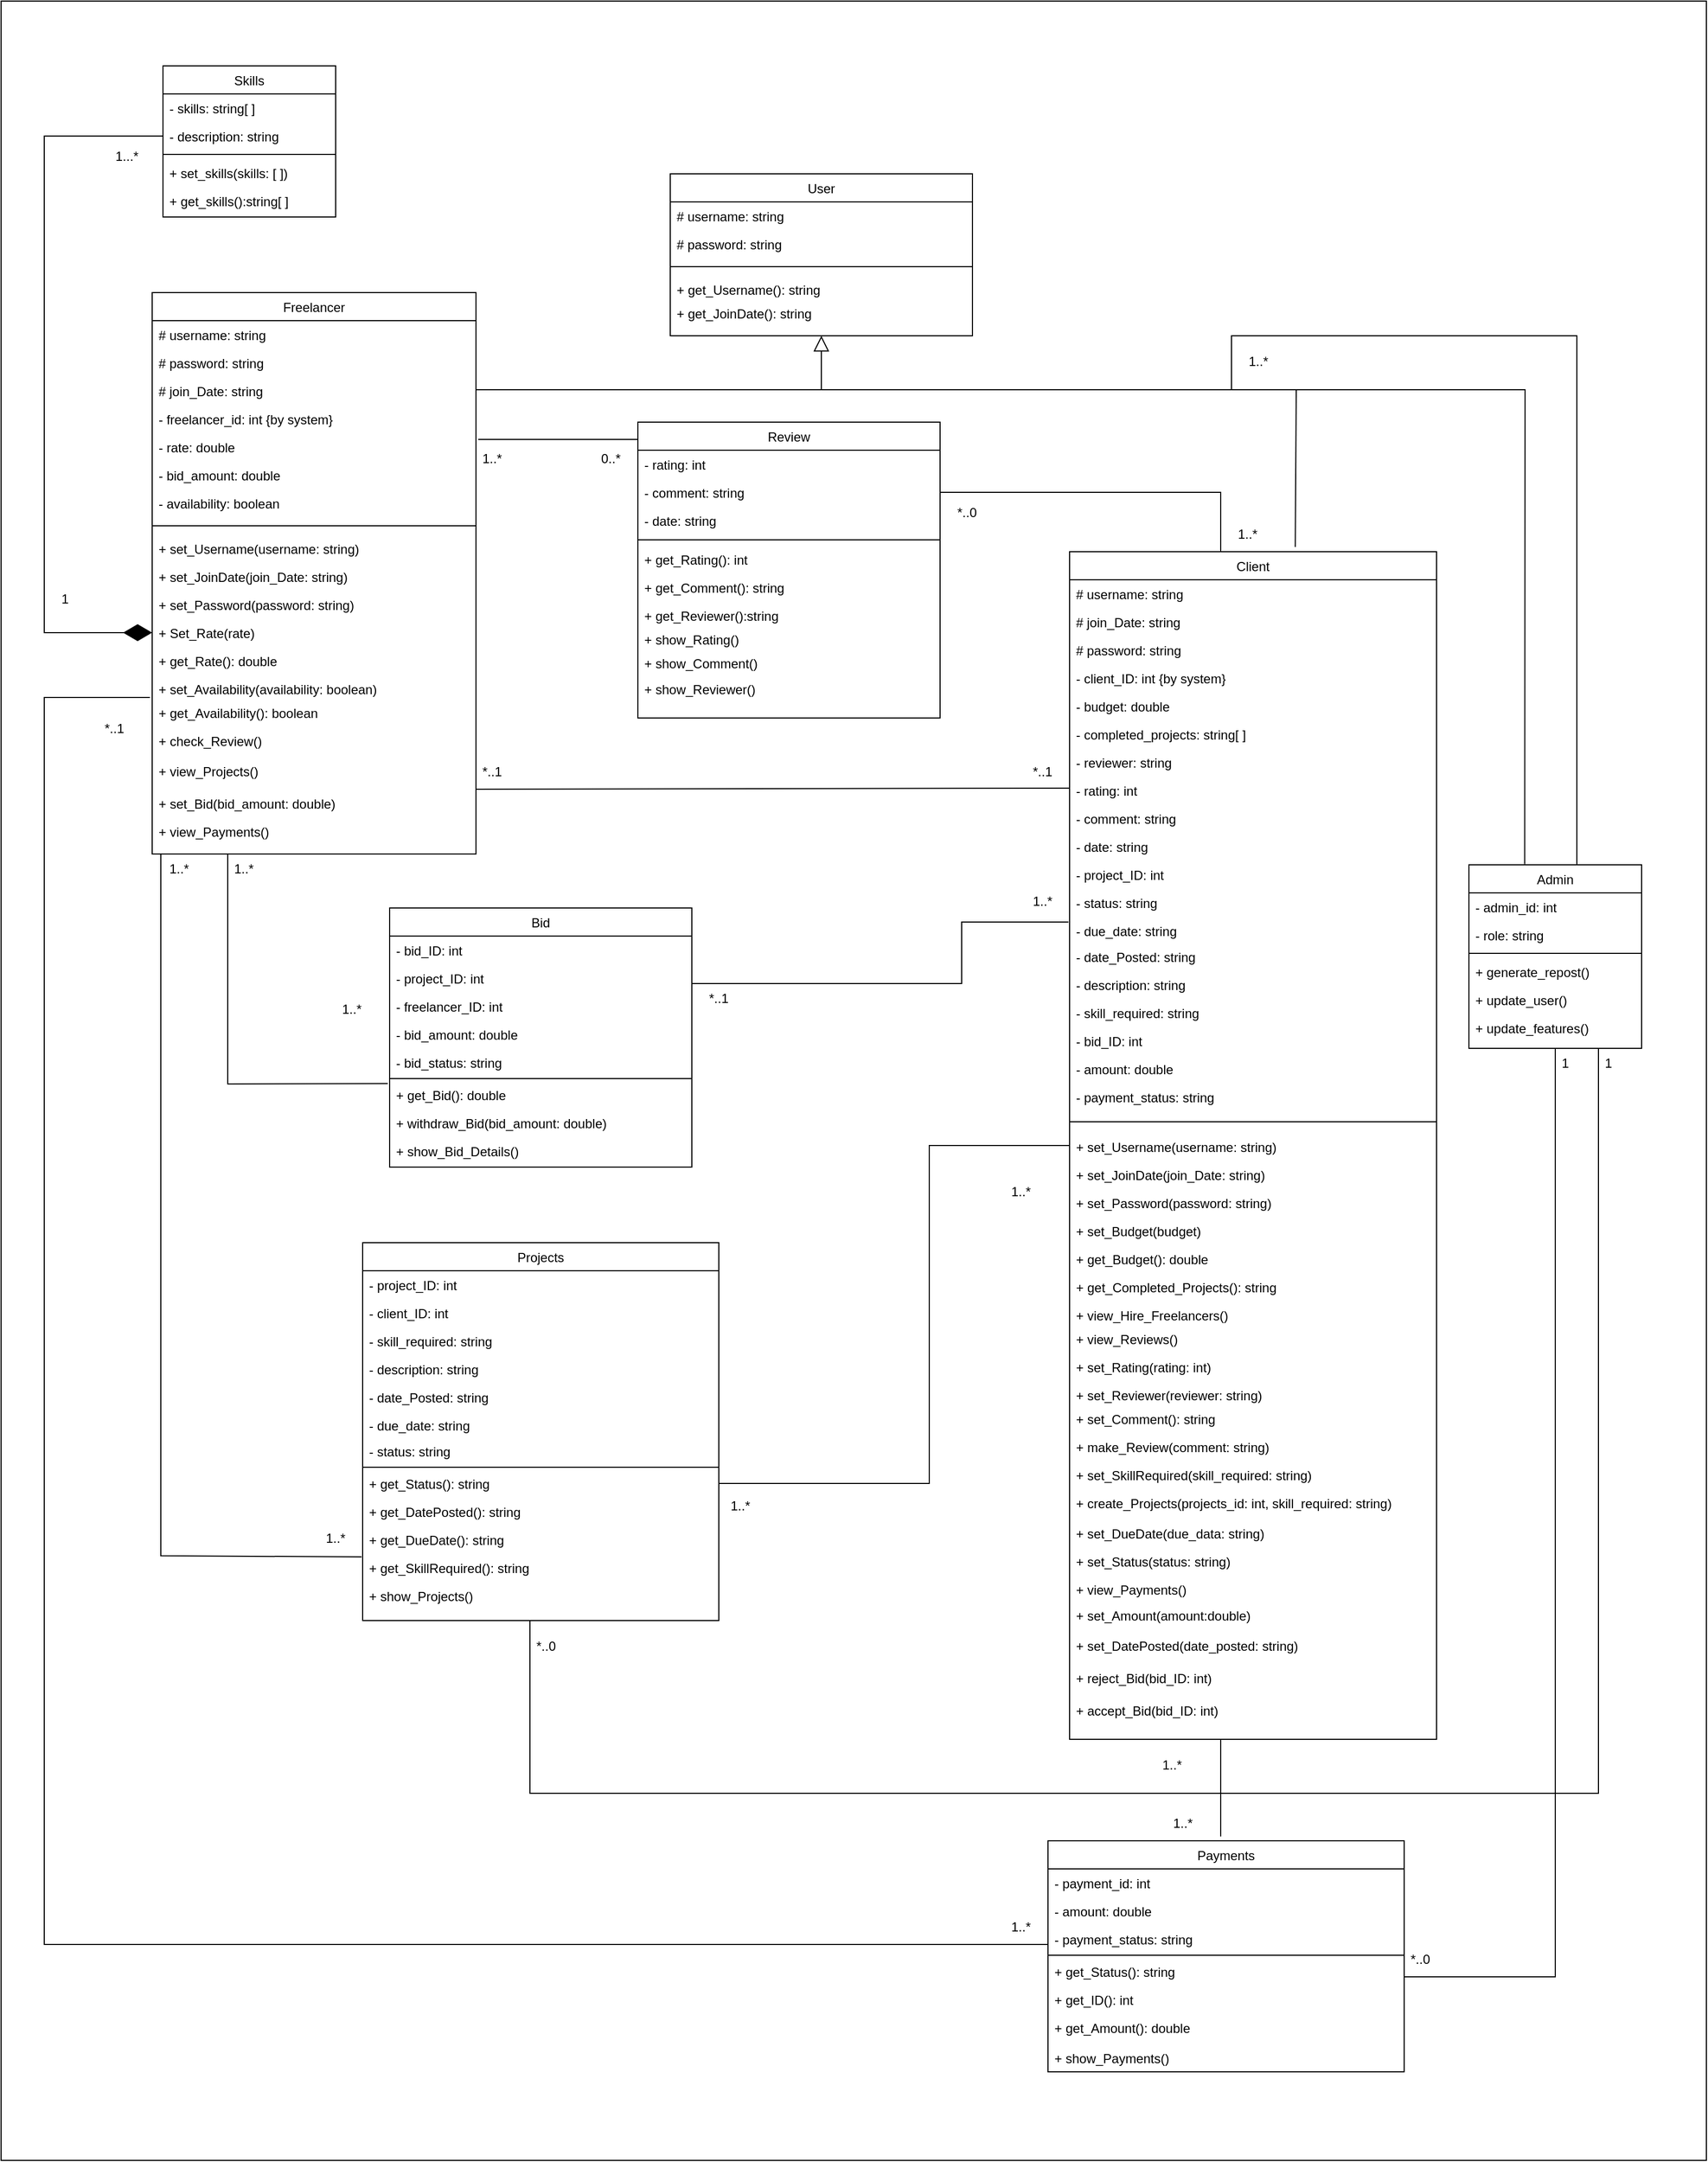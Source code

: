 <mxfile version="22.0.4" type="device">
  <diagram id="C5RBs43oDa-KdzZeNtuy" name="Page-1">
    <mxGraphModel dx="2240" dy="894" grid="1" gridSize="10" guides="1" tooltips="1" connect="1" arrows="1" fold="1" page="1" pageScale="1" pageWidth="827" pageHeight="1169" math="0" shadow="0">
      <root>
        <mxCell id="WIyWlLk6GJQsqaUBKTNV-0" />
        <mxCell id="WIyWlLk6GJQsqaUBKTNV-1" parent="WIyWlLk6GJQsqaUBKTNV-0" />
        <mxCell id="6CMmQ1yBevpy6CC7mEVb-76" value="" style="rounded=0;whiteSpace=wrap;html=1;movable=0;resizable=0;rotatable=0;deletable=0;editable=0;locked=1;connectable=0;" parent="WIyWlLk6GJQsqaUBKTNV-1" vertex="1">
          <mxGeometry x="10" y="50" width="1580" height="2000" as="geometry" />
        </mxCell>
        <mxCell id="zkfFHV4jXpPFQw0GAbJ--6" value="Skills" style="swimlane;fontStyle=0;align=center;verticalAlign=top;childLayout=stackLayout;horizontal=1;startSize=26;horizontalStack=0;resizeParent=1;resizeLast=0;collapsible=1;marginBottom=0;rounded=0;shadow=0;strokeWidth=1;" parent="WIyWlLk6GJQsqaUBKTNV-1" vertex="1">
          <mxGeometry x="160" y="110" width="160" height="140" as="geometry">
            <mxRectangle x="160" y="100" width="160" height="26" as="alternateBounds" />
          </mxGeometry>
        </mxCell>
        <mxCell id="zkfFHV4jXpPFQw0GAbJ--7" value="- skills: string[ ]" style="text;align=left;verticalAlign=top;spacingLeft=4;spacingRight=4;overflow=hidden;rotatable=0;points=[[0,0.5],[1,0.5]];portConstraint=eastwest;" parent="zkfFHV4jXpPFQw0GAbJ--6" vertex="1">
          <mxGeometry y="26" width="160" height="26" as="geometry" />
        </mxCell>
        <mxCell id="zkfFHV4jXpPFQw0GAbJ--8" value="- description: string" style="text;align=left;verticalAlign=top;spacingLeft=4;spacingRight=4;overflow=hidden;rotatable=0;points=[[0,0.5],[1,0.5]];portConstraint=eastwest;rounded=0;shadow=0;html=0;" parent="zkfFHV4jXpPFQw0GAbJ--6" vertex="1">
          <mxGeometry y="52" width="160" height="26" as="geometry" />
        </mxCell>
        <mxCell id="zkfFHV4jXpPFQw0GAbJ--9" value="" style="line;html=1;strokeWidth=1;align=left;verticalAlign=middle;spacingTop=-1;spacingLeft=3;spacingRight=3;rotatable=0;labelPosition=right;points=[];portConstraint=eastwest;" parent="zkfFHV4jXpPFQw0GAbJ--6" vertex="1">
          <mxGeometry y="78" width="160" height="8" as="geometry" />
        </mxCell>
        <mxCell id="zkfFHV4jXpPFQw0GAbJ--10" value="+ set_skills(skills: [ ])" style="text;align=left;verticalAlign=top;spacingLeft=4;spacingRight=4;overflow=hidden;rotatable=0;points=[[0,0.5],[1,0.5]];portConstraint=eastwest;fontStyle=0" parent="zkfFHV4jXpPFQw0GAbJ--6" vertex="1">
          <mxGeometry y="86" width="160" height="26" as="geometry" />
        </mxCell>
        <mxCell id="zkfFHV4jXpPFQw0GAbJ--11" value="+ get_skills():string[ ]" style="text;align=left;verticalAlign=top;spacingLeft=4;spacingRight=4;overflow=hidden;rotatable=0;points=[[0,0.5],[1,0.5]];portConstraint=eastwest;" parent="zkfFHV4jXpPFQw0GAbJ--6" vertex="1">
          <mxGeometry y="112" width="160" height="28" as="geometry" />
        </mxCell>
        <mxCell id="zkfFHV4jXpPFQw0GAbJ--13" value="User" style="swimlane;fontStyle=0;align=center;verticalAlign=top;childLayout=stackLayout;horizontal=1;startSize=26;horizontalStack=0;resizeParent=1;resizeLast=0;collapsible=1;marginBottom=0;rounded=0;shadow=0;strokeWidth=1;" parent="WIyWlLk6GJQsqaUBKTNV-1" vertex="1">
          <mxGeometry x="630" y="210" width="280" height="150" as="geometry">
            <mxRectangle x="690" y="110" width="170" height="26" as="alternateBounds" />
          </mxGeometry>
        </mxCell>
        <mxCell id="zkfFHV4jXpPFQw0GAbJ--14" value="# username: string" style="text;align=left;verticalAlign=top;spacingLeft=4;spacingRight=4;overflow=hidden;rotatable=0;points=[[0,0.5],[1,0.5]];portConstraint=eastwest;" parent="zkfFHV4jXpPFQw0GAbJ--13" vertex="1">
          <mxGeometry y="26" width="280" height="26" as="geometry" />
        </mxCell>
        <mxCell id="TRvu3F7ap9zKgZhQGuPl-3" value="# password: string" style="text;align=left;verticalAlign=top;spacingLeft=4;spacingRight=4;overflow=hidden;rotatable=0;points=[[0,0.5],[1,0.5]];portConstraint=eastwest;" parent="zkfFHV4jXpPFQw0GAbJ--13" vertex="1">
          <mxGeometry y="52" width="280" height="26" as="geometry" />
        </mxCell>
        <mxCell id="zkfFHV4jXpPFQw0GAbJ--15" value="" style="line;html=1;strokeWidth=1;align=left;verticalAlign=middle;spacingTop=-1;spacingLeft=3;spacingRight=3;rotatable=0;labelPosition=right;points=[];portConstraint=eastwest;" parent="zkfFHV4jXpPFQw0GAbJ--13" vertex="1">
          <mxGeometry y="78" width="280" height="16" as="geometry" />
        </mxCell>
        <mxCell id="TRvu3F7ap9zKgZhQGuPl-9" value="+ get_Username(): string" style="text;align=left;verticalAlign=top;spacingLeft=4;spacingRight=4;overflow=hidden;rotatable=0;points=[[0,0.5],[1,0.5]];portConstraint=eastwest;" parent="zkfFHV4jXpPFQw0GAbJ--13" vertex="1">
          <mxGeometry y="94" width="280" height="22" as="geometry" />
        </mxCell>
        <mxCell id="TRvu3F7ap9zKgZhQGuPl-10" value="+ get_JoinDate(): string" style="text;align=left;verticalAlign=top;spacingLeft=4;spacingRight=4;overflow=hidden;rotatable=0;points=[[0,0.5],[1,0.5]];portConstraint=eastwest;" parent="zkfFHV4jXpPFQw0GAbJ--13" vertex="1">
          <mxGeometry y="116" width="280" height="26" as="geometry" />
        </mxCell>
        <mxCell id="zkfFHV4jXpPFQw0GAbJ--17" value="Admin" style="swimlane;fontStyle=0;align=center;verticalAlign=top;childLayout=stackLayout;horizontal=1;startSize=26;horizontalStack=0;resizeParent=1;resizeLast=0;collapsible=1;marginBottom=0;rounded=0;shadow=0;strokeWidth=1;" parent="WIyWlLk6GJQsqaUBKTNV-1" vertex="1">
          <mxGeometry x="1370" y="850" width="160" height="170" as="geometry">
            <mxRectangle x="1260" y="424" width="160" height="26" as="alternateBounds" />
          </mxGeometry>
        </mxCell>
        <mxCell id="zkfFHV4jXpPFQw0GAbJ--18" value="- admin_id: int" style="text;align=left;verticalAlign=top;spacingLeft=4;spacingRight=4;overflow=hidden;rotatable=0;points=[[0,0.5],[1,0.5]];portConstraint=eastwest;" parent="zkfFHV4jXpPFQw0GAbJ--17" vertex="1">
          <mxGeometry y="26" width="160" height="26" as="geometry" />
        </mxCell>
        <mxCell id="zkfFHV4jXpPFQw0GAbJ--19" value="- role: string" style="text;align=left;verticalAlign=top;spacingLeft=4;spacingRight=4;overflow=hidden;rotatable=0;points=[[0,0.5],[1,0.5]];portConstraint=eastwest;rounded=0;shadow=0;html=0;" parent="zkfFHV4jXpPFQw0GAbJ--17" vertex="1">
          <mxGeometry y="52" width="160" height="26" as="geometry" />
        </mxCell>
        <mxCell id="zkfFHV4jXpPFQw0GAbJ--23" value="" style="line;html=1;strokeWidth=1;align=left;verticalAlign=middle;spacingTop=-1;spacingLeft=3;spacingRight=3;rotatable=0;labelPosition=right;points=[];portConstraint=eastwest;" parent="zkfFHV4jXpPFQw0GAbJ--17" vertex="1">
          <mxGeometry y="78" width="160" height="8" as="geometry" />
        </mxCell>
        <mxCell id="zkfFHV4jXpPFQw0GAbJ--24" value="+ generate_repost()" style="text;align=left;verticalAlign=top;spacingLeft=4;spacingRight=4;overflow=hidden;rotatable=0;points=[[0,0.5],[1,0.5]];portConstraint=eastwest;" parent="zkfFHV4jXpPFQw0GAbJ--17" vertex="1">
          <mxGeometry y="86" width="160" height="26" as="geometry" />
        </mxCell>
        <mxCell id="zkfFHV4jXpPFQw0GAbJ--25" value="+ update_user()" style="text;align=left;verticalAlign=top;spacingLeft=4;spacingRight=4;overflow=hidden;rotatable=0;points=[[0,0.5],[1,0.5]];portConstraint=eastwest;" parent="zkfFHV4jXpPFQw0GAbJ--17" vertex="1">
          <mxGeometry y="112" width="160" height="26" as="geometry" />
        </mxCell>
        <mxCell id="TRvu3F7ap9zKgZhQGuPl-1" value="+ update_features()" style="text;align=left;verticalAlign=top;spacingLeft=4;spacingRight=4;overflow=hidden;rotatable=0;points=[[0,0.5],[1,0.5]];portConstraint=eastwest;" parent="zkfFHV4jXpPFQw0GAbJ--17" vertex="1">
          <mxGeometry y="138" width="160" height="26" as="geometry" />
        </mxCell>
        <mxCell id="6CMmQ1yBevpy6CC7mEVb-0" value="Client" style="swimlane;fontStyle=0;align=center;verticalAlign=top;childLayout=stackLayout;horizontal=1;startSize=26;horizontalStack=0;resizeParent=1;resizeLast=0;collapsible=1;marginBottom=0;rounded=0;shadow=0;strokeWidth=1;" parent="WIyWlLk6GJQsqaUBKTNV-1" vertex="1">
          <mxGeometry x="1000" y="560" width="340" height="1100" as="geometry">
            <mxRectangle x="1040" y="590" width="170" height="26" as="alternateBounds" />
          </mxGeometry>
        </mxCell>
        <mxCell id="1Fh4M0WsziEt5Uy8EtcQ-45" value="# username: string" style="text;align=left;verticalAlign=top;spacingLeft=4;spacingRight=4;overflow=hidden;rotatable=0;points=[[0,0.5],[1,0.5]];portConstraint=eastwest;" vertex="1" parent="6CMmQ1yBevpy6CC7mEVb-0">
          <mxGeometry y="26" width="340" height="26" as="geometry" />
        </mxCell>
        <mxCell id="1Fh4M0WsziEt5Uy8EtcQ-47" value="# join_Date: string" style="text;align=left;verticalAlign=top;spacingLeft=4;spacingRight=4;overflow=hidden;rotatable=0;points=[[0,0.5],[1,0.5]];portConstraint=eastwest;" vertex="1" parent="6CMmQ1yBevpy6CC7mEVb-0">
          <mxGeometry y="52" width="340" height="26" as="geometry" />
        </mxCell>
        <mxCell id="1Fh4M0WsziEt5Uy8EtcQ-46" value="# password: string" style="text;align=left;verticalAlign=top;spacingLeft=4;spacingRight=4;overflow=hidden;rotatable=0;points=[[0,0.5],[1,0.5]];portConstraint=eastwest;" vertex="1" parent="6CMmQ1yBevpy6CC7mEVb-0">
          <mxGeometry y="78" width="340" height="26" as="geometry" />
        </mxCell>
        <mxCell id="6CMmQ1yBevpy6CC7mEVb-1" value="- client_ID: int {by system}" style="text;align=left;verticalAlign=top;spacingLeft=4;spacingRight=4;overflow=hidden;rotatable=0;points=[[0,0.5],[1,0.5]];portConstraint=eastwest;" parent="6CMmQ1yBevpy6CC7mEVb-0" vertex="1">
          <mxGeometry y="104" width="340" height="26" as="geometry" />
        </mxCell>
        <mxCell id="6CMmQ1yBevpy6CC7mEVb-2" value="- budget: double" style="text;align=left;verticalAlign=top;spacingLeft=4;spacingRight=4;overflow=hidden;rotatable=0;points=[[0,0.5],[1,0.5]];portConstraint=eastwest;" parent="6CMmQ1yBevpy6CC7mEVb-0" vertex="1">
          <mxGeometry y="130" width="340" height="26" as="geometry" />
        </mxCell>
        <mxCell id="6CMmQ1yBevpy6CC7mEVb-3" value="- completed_projects: string[ ]" style="text;align=left;verticalAlign=top;spacingLeft=4;spacingRight=4;overflow=hidden;rotatable=0;points=[[0,0.5],[1,0.5]];portConstraint=eastwest;" parent="6CMmQ1yBevpy6CC7mEVb-0" vertex="1">
          <mxGeometry y="156" width="340" height="26" as="geometry" />
        </mxCell>
        <mxCell id="6CMmQ1yBevpy6CC7mEVb-23" value="- reviewer: string" style="text;align=left;verticalAlign=top;spacingLeft=4;spacingRight=4;overflow=hidden;rotatable=0;points=[[0,0.5],[1,0.5]];portConstraint=eastwest;" parent="6CMmQ1yBevpy6CC7mEVb-0" vertex="1">
          <mxGeometry y="182" width="340" height="26" as="geometry" />
        </mxCell>
        <mxCell id="0yHBZGxKj4BDfIf8QNo4-3" value="- rating: int" style="text;align=left;verticalAlign=top;spacingLeft=4;spacingRight=4;overflow=hidden;rotatable=0;points=[[0,0.5],[1,0.5]];portConstraint=eastwest;" parent="6CMmQ1yBevpy6CC7mEVb-0" vertex="1">
          <mxGeometry y="208" width="340" height="26" as="geometry" />
        </mxCell>
        <mxCell id="0yHBZGxKj4BDfIf8QNo4-4" value="- comment: string" style="text;align=left;verticalAlign=top;spacingLeft=4;spacingRight=4;overflow=hidden;rotatable=0;points=[[0,0.5],[1,0.5]];portConstraint=eastwest;" parent="6CMmQ1yBevpy6CC7mEVb-0" vertex="1">
          <mxGeometry y="234" width="340" height="26" as="geometry" />
        </mxCell>
        <mxCell id="0yHBZGxKj4BDfIf8QNo4-5" value="- date: string" style="text;align=left;verticalAlign=top;spacingLeft=4;spacingRight=4;overflow=hidden;rotatable=0;points=[[0,0.5],[1,0.5]];portConstraint=eastwest;" parent="6CMmQ1yBevpy6CC7mEVb-0" vertex="1">
          <mxGeometry y="260" width="340" height="26" as="geometry" />
        </mxCell>
        <mxCell id="1Fh4M0WsziEt5Uy8EtcQ-12" value="- project_ID: int" style="text;align=left;verticalAlign=top;spacingLeft=4;spacingRight=4;overflow=hidden;rotatable=0;points=[[0,0.5],[1,0.5]];portConstraint=eastwest;" vertex="1" parent="6CMmQ1yBevpy6CC7mEVb-0">
          <mxGeometry y="286" width="340" height="26" as="geometry" />
        </mxCell>
        <mxCell id="1Fh4M0WsziEt5Uy8EtcQ-17" value="- status: string" style="text;align=left;verticalAlign=top;spacingLeft=4;spacingRight=4;overflow=hidden;rotatable=0;points=[[0,0.5],[1,0.5]];portConstraint=eastwest;" vertex="1" parent="6CMmQ1yBevpy6CC7mEVb-0">
          <mxGeometry y="312" width="340" height="26" as="geometry" />
        </mxCell>
        <mxCell id="1Fh4M0WsziEt5Uy8EtcQ-16" value="- due_date: string" style="text;align=left;verticalAlign=top;spacingLeft=4;spacingRight=4;overflow=hidden;rotatable=0;points=[[0,0.5],[1,0.5]];portConstraint=eastwest;" vertex="1" parent="6CMmQ1yBevpy6CC7mEVb-0">
          <mxGeometry y="338" width="340" height="24" as="geometry" />
        </mxCell>
        <mxCell id="1Fh4M0WsziEt5Uy8EtcQ-15" value="- date_Posted: string" style="text;align=left;verticalAlign=top;spacingLeft=4;spacingRight=4;overflow=hidden;rotatable=0;points=[[0,0.5],[1,0.5]];portConstraint=eastwest;" vertex="1" parent="6CMmQ1yBevpy6CC7mEVb-0">
          <mxGeometry y="362" width="340" height="26" as="geometry" />
        </mxCell>
        <mxCell id="1Fh4M0WsziEt5Uy8EtcQ-14" value="- description: string" style="text;align=left;verticalAlign=top;spacingLeft=4;spacingRight=4;overflow=hidden;rotatable=0;points=[[0,0.5],[1,0.5]];portConstraint=eastwest;" vertex="1" parent="6CMmQ1yBevpy6CC7mEVb-0">
          <mxGeometry y="388" width="340" height="26" as="geometry" />
        </mxCell>
        <mxCell id="1Fh4M0WsziEt5Uy8EtcQ-13" value="- skill_required: string" style="text;align=left;verticalAlign=top;spacingLeft=4;spacingRight=4;overflow=hidden;rotatable=0;points=[[0,0.5],[1,0.5]];portConstraint=eastwest;" vertex="1" parent="6CMmQ1yBevpy6CC7mEVb-0">
          <mxGeometry y="414" width="340" height="26" as="geometry" />
        </mxCell>
        <mxCell id="1Fh4M0WsziEt5Uy8EtcQ-2" value="- bid_ID: int" style="text;align=left;verticalAlign=top;spacingLeft=4;spacingRight=4;overflow=hidden;rotatable=0;points=[[0,0.5],[1,0.5]];portConstraint=eastwest;" vertex="1" parent="6CMmQ1yBevpy6CC7mEVb-0">
          <mxGeometry y="440" width="340" height="26" as="geometry" />
        </mxCell>
        <mxCell id="1Fh4M0WsziEt5Uy8EtcQ-23" value="- amount: double" style="text;align=left;verticalAlign=top;spacingLeft=4;spacingRight=4;overflow=hidden;rotatable=0;points=[[0,0.5],[1,0.5]];portConstraint=eastwest;" vertex="1" parent="6CMmQ1yBevpy6CC7mEVb-0">
          <mxGeometry y="466" width="340" height="26" as="geometry" />
        </mxCell>
        <mxCell id="1Fh4M0WsziEt5Uy8EtcQ-24" value="- payment_status: string" style="text;align=left;verticalAlign=top;spacingLeft=4;spacingRight=4;overflow=hidden;rotatable=0;points=[[0,0.5],[1,0.5]];portConstraint=eastwest;" vertex="1" parent="6CMmQ1yBevpy6CC7mEVb-0">
          <mxGeometry y="492" width="340" height="26" as="geometry" />
        </mxCell>
        <mxCell id="6CMmQ1yBevpy6CC7mEVb-4" value="" style="line;html=1;strokeWidth=1;align=left;verticalAlign=middle;spacingTop=-1;spacingLeft=3;spacingRight=3;rotatable=0;labelPosition=right;points=[];portConstraint=eastwest;" parent="6CMmQ1yBevpy6CC7mEVb-0" vertex="1">
          <mxGeometry y="518" width="340" height="20" as="geometry" />
        </mxCell>
        <mxCell id="1Fh4M0WsziEt5Uy8EtcQ-38" value="+ set_Username(username: string)" style="text;align=left;verticalAlign=top;spacingLeft=4;spacingRight=4;overflow=hidden;rotatable=0;points=[[0,0.5],[1,0.5]];portConstraint=eastwest;" vertex="1" parent="6CMmQ1yBevpy6CC7mEVb-0">
          <mxGeometry y="538" width="340" height="26" as="geometry" />
        </mxCell>
        <mxCell id="1Fh4M0WsziEt5Uy8EtcQ-39" value="+ set_JoinDate(join_Date: string)" style="text;align=left;verticalAlign=top;spacingLeft=4;spacingRight=4;overflow=hidden;rotatable=0;points=[[0,0.5],[1,0.5]];portConstraint=eastwest;" vertex="1" parent="6CMmQ1yBevpy6CC7mEVb-0">
          <mxGeometry y="564" width="340" height="26" as="geometry" />
        </mxCell>
        <mxCell id="1Fh4M0WsziEt5Uy8EtcQ-40" value="+ set_Password(password: string)" style="text;align=left;verticalAlign=top;spacingLeft=4;spacingRight=4;overflow=hidden;rotatable=0;points=[[0,0.5],[1,0.5]];portConstraint=eastwest;" vertex="1" parent="6CMmQ1yBevpy6CC7mEVb-0">
          <mxGeometry y="590" width="340" height="26" as="geometry" />
        </mxCell>
        <mxCell id="6CMmQ1yBevpy6CC7mEVb-5" value="+ set_Budget(budget)" style="text;align=left;verticalAlign=top;spacingLeft=4;spacingRight=4;overflow=hidden;rotatable=0;points=[[0,0.5],[1,0.5]];portConstraint=eastwest;" parent="6CMmQ1yBevpy6CC7mEVb-0" vertex="1">
          <mxGeometry y="616" width="340" height="26" as="geometry" />
        </mxCell>
        <mxCell id="6CMmQ1yBevpy6CC7mEVb-6" value="+ get_Budget(): double" style="text;align=left;verticalAlign=top;spacingLeft=4;spacingRight=4;overflow=hidden;rotatable=0;points=[[0,0.5],[1,0.5]];portConstraint=eastwest;" parent="6CMmQ1yBevpy6CC7mEVb-0" vertex="1">
          <mxGeometry y="642" width="340" height="26" as="geometry" />
        </mxCell>
        <mxCell id="6CMmQ1yBevpy6CC7mEVb-7" value="+ get_Completed_Projects(): string" style="text;align=left;verticalAlign=top;spacingLeft=4;spacingRight=4;overflow=hidden;rotatable=0;points=[[0,0.5],[1,0.5]];portConstraint=eastwest;" parent="6CMmQ1yBevpy6CC7mEVb-0" vertex="1">
          <mxGeometry y="668" width="340" height="26" as="geometry" />
        </mxCell>
        <mxCell id="6CMmQ1yBevpy6CC7mEVb-8" value="+ view_Hire_Freelancers()" style="text;align=left;verticalAlign=top;spacingLeft=4;spacingRight=4;overflow=hidden;rotatable=0;points=[[0,0.5],[1,0.5]];portConstraint=eastwest;" parent="6CMmQ1yBevpy6CC7mEVb-0" vertex="1">
          <mxGeometry y="694" width="340" height="22" as="geometry" />
        </mxCell>
        <mxCell id="6CMmQ1yBevpy6CC7mEVb-9" value="+ view_Reviews()" style="text;align=left;verticalAlign=top;spacingLeft=4;spacingRight=4;overflow=hidden;rotatable=0;points=[[0,0.5],[1,0.5]];portConstraint=eastwest;" parent="6CMmQ1yBevpy6CC7mEVb-0" vertex="1">
          <mxGeometry y="716" width="340" height="26" as="geometry" />
        </mxCell>
        <mxCell id="0yHBZGxKj4BDfIf8QNo4-14" value="+ set_Rating(rating: int)" style="text;align=left;verticalAlign=top;spacingLeft=4;spacingRight=4;overflow=hidden;rotatable=0;points=[[0,0.5],[1,0.5]];portConstraint=eastwest;" parent="6CMmQ1yBevpy6CC7mEVb-0" vertex="1">
          <mxGeometry y="742" width="340" height="26" as="geometry" />
        </mxCell>
        <mxCell id="0yHBZGxKj4BDfIf8QNo4-17" value="+ set_Reviewer(reviewer: string)" style="text;align=left;verticalAlign=top;spacingLeft=4;spacingRight=4;overflow=hidden;rotatable=0;points=[[0,0.5],[1,0.5]];portConstraint=eastwest;" parent="6CMmQ1yBevpy6CC7mEVb-0" vertex="1">
          <mxGeometry y="768" width="340" height="22" as="geometry" />
        </mxCell>
        <mxCell id="0yHBZGxKj4BDfIf8QNo4-18" value="+ set_Comment(): string" style="text;align=left;verticalAlign=top;spacingLeft=4;spacingRight=4;overflow=hidden;rotatable=0;points=[[0,0.5],[1,0.5]];portConstraint=eastwest;" parent="6CMmQ1yBevpy6CC7mEVb-0" vertex="1">
          <mxGeometry y="790" width="340" height="26" as="geometry" />
        </mxCell>
        <mxCell id="6CMmQ1yBevpy6CC7mEVb-25" value="+ make_Review(comment: string)" style="text;align=left;verticalAlign=top;spacingLeft=4;spacingRight=4;overflow=hidden;rotatable=0;points=[[0,0.5],[1,0.5]];portConstraint=eastwest;" parent="6CMmQ1yBevpy6CC7mEVb-0" vertex="1">
          <mxGeometry y="816" width="340" height="26" as="geometry" />
        </mxCell>
        <mxCell id="1Fh4M0WsziEt5Uy8EtcQ-11" value="+ set_SkillRequired(skill_required: string)" style="text;align=left;verticalAlign=top;spacingLeft=4;spacingRight=4;overflow=hidden;rotatable=0;points=[[0,0.5],[1,0.5]];portConstraint=eastwest;" vertex="1" parent="6CMmQ1yBevpy6CC7mEVb-0">
          <mxGeometry y="842" width="340" height="26" as="geometry" />
        </mxCell>
        <mxCell id="6CMmQ1yBevpy6CC7mEVb-53" value="+ create_Projects(projects_id: int, skill_required: string)" style="text;align=left;verticalAlign=top;spacingLeft=4;spacingRight=4;overflow=hidden;rotatable=0;points=[[0,0.5],[1,0.5]];portConstraint=eastwest;" parent="6CMmQ1yBevpy6CC7mEVb-0" vertex="1">
          <mxGeometry y="868" width="340" height="28" as="geometry" />
        </mxCell>
        <mxCell id="1Fh4M0WsziEt5Uy8EtcQ-10" value="+ set_DueDate(due_data: string)" style="text;align=left;verticalAlign=top;spacingLeft=4;spacingRight=4;overflow=hidden;rotatable=0;points=[[0,0.5],[1,0.5]];portConstraint=eastwest;" vertex="1" parent="6CMmQ1yBevpy6CC7mEVb-0">
          <mxGeometry y="896" width="340" height="26" as="geometry" />
        </mxCell>
        <mxCell id="1Fh4M0WsziEt5Uy8EtcQ-8" value="+ set_Status(status: string)" style="text;align=left;verticalAlign=top;spacingLeft=4;spacingRight=4;overflow=hidden;rotatable=0;points=[[0,0.5],[1,0.5]];portConstraint=eastwest;" vertex="1" parent="6CMmQ1yBevpy6CC7mEVb-0">
          <mxGeometry y="922" width="340" height="26" as="geometry" />
        </mxCell>
        <mxCell id="6CMmQ1yBevpy6CC7mEVb-73" value="+ view_Payments()" style="text;align=left;verticalAlign=top;spacingLeft=4;spacingRight=4;overflow=hidden;rotatable=0;points=[[0,0.5],[1,0.5]];portConstraint=eastwest;" parent="6CMmQ1yBevpy6CC7mEVb-0" vertex="1">
          <mxGeometry y="948" width="340" height="26" as="geometry" />
        </mxCell>
        <mxCell id="6CMmQ1yBevpy6CC7mEVb-10" value="Freelancer" style="swimlane;fontStyle=0;align=center;verticalAlign=top;childLayout=stackLayout;horizontal=1;startSize=26;horizontalStack=0;resizeParent=1;resizeLast=0;collapsible=1;marginBottom=0;rounded=0;shadow=0;strokeWidth=1;" parent="WIyWlLk6GJQsqaUBKTNV-1" vertex="1">
          <mxGeometry x="150" y="320" width="300" height="520" as="geometry">
            <mxRectangle x="150" y="390" width="170" height="26" as="alternateBounds" />
          </mxGeometry>
        </mxCell>
        <mxCell id="1Fh4M0WsziEt5Uy8EtcQ-36" value="# username: string" style="text;align=left;verticalAlign=top;spacingLeft=4;spacingRight=4;overflow=hidden;rotatable=0;points=[[0,0.5],[1,0.5]];portConstraint=eastwest;" vertex="1" parent="6CMmQ1yBevpy6CC7mEVb-10">
          <mxGeometry y="26" width="300" height="26" as="geometry" />
        </mxCell>
        <mxCell id="1Fh4M0WsziEt5Uy8EtcQ-37" value="# password: string" style="text;align=left;verticalAlign=top;spacingLeft=4;spacingRight=4;overflow=hidden;rotatable=0;points=[[0,0.5],[1,0.5]];portConstraint=eastwest;" vertex="1" parent="6CMmQ1yBevpy6CC7mEVb-10">
          <mxGeometry y="52" width="300" height="26" as="geometry" />
        </mxCell>
        <mxCell id="TRvu3F7ap9zKgZhQGuPl-2" value="# join_Date: string" style="text;align=left;verticalAlign=top;spacingLeft=4;spacingRight=4;overflow=hidden;rotatable=0;points=[[0,0.5],[1,0.5]];portConstraint=eastwest;" parent="6CMmQ1yBevpy6CC7mEVb-10" vertex="1">
          <mxGeometry y="78" width="300" height="26" as="geometry" />
        </mxCell>
        <mxCell id="6CMmQ1yBevpy6CC7mEVb-11" value="- freelancer_id: int {by system}" style="text;align=left;verticalAlign=top;spacingLeft=4;spacingRight=4;overflow=hidden;rotatable=0;points=[[0,0.5],[1,0.5]];portConstraint=eastwest;" parent="6CMmQ1yBevpy6CC7mEVb-10" vertex="1">
          <mxGeometry y="104" width="300" height="26" as="geometry" />
        </mxCell>
        <mxCell id="6CMmQ1yBevpy6CC7mEVb-12" value="- rate: double" style="text;align=left;verticalAlign=top;spacingLeft=4;spacingRight=4;overflow=hidden;rotatable=0;points=[[0,0.5],[1,0.5]];portConstraint=eastwest;" parent="6CMmQ1yBevpy6CC7mEVb-10" vertex="1">
          <mxGeometry y="130" width="300" height="26" as="geometry" />
        </mxCell>
        <mxCell id="1Fh4M0WsziEt5Uy8EtcQ-6" value="- bid_amount: double" style="text;align=left;verticalAlign=top;spacingLeft=4;spacingRight=4;overflow=hidden;rotatable=0;points=[[0,0.5],[1,0.5]];portConstraint=eastwest;" vertex="1" parent="6CMmQ1yBevpy6CC7mEVb-10">
          <mxGeometry y="156" width="300" height="26" as="geometry" />
        </mxCell>
        <mxCell id="6CMmQ1yBevpy6CC7mEVb-13" value="- availability: boolean" style="text;align=left;verticalAlign=top;spacingLeft=4;spacingRight=4;overflow=hidden;rotatable=0;points=[[0,0.5],[1,0.5]];portConstraint=eastwest;" parent="6CMmQ1yBevpy6CC7mEVb-10" vertex="1">
          <mxGeometry y="182" width="300" height="26" as="geometry" />
        </mxCell>
        <mxCell id="6CMmQ1yBevpy6CC7mEVb-14" value="" style="line;html=1;strokeWidth=1;align=left;verticalAlign=middle;spacingTop=-1;spacingLeft=3;spacingRight=3;rotatable=0;labelPosition=right;points=[];portConstraint=eastwest;" parent="6CMmQ1yBevpy6CC7mEVb-10" vertex="1">
          <mxGeometry y="208" width="300" height="16" as="geometry" />
        </mxCell>
        <mxCell id="1Fh4M0WsziEt5Uy8EtcQ-29" value="+ set_Username(username: string)" style="text;align=left;verticalAlign=top;spacingLeft=4;spacingRight=4;overflow=hidden;rotatable=0;points=[[0,0.5],[1,0.5]];portConstraint=eastwest;" vertex="1" parent="6CMmQ1yBevpy6CC7mEVb-10">
          <mxGeometry y="224" width="300" height="26" as="geometry" />
        </mxCell>
        <mxCell id="1Fh4M0WsziEt5Uy8EtcQ-31" value="+ set_JoinDate(join_Date: string)" style="text;align=left;verticalAlign=top;spacingLeft=4;spacingRight=4;overflow=hidden;rotatable=0;points=[[0,0.5],[1,0.5]];portConstraint=eastwest;" vertex="1" parent="6CMmQ1yBevpy6CC7mEVb-10">
          <mxGeometry y="250" width="300" height="26" as="geometry" />
        </mxCell>
        <mxCell id="1Fh4M0WsziEt5Uy8EtcQ-30" value="+ set_Password(password: string)" style="text;align=left;verticalAlign=top;spacingLeft=4;spacingRight=4;overflow=hidden;rotatable=0;points=[[0,0.5],[1,0.5]];portConstraint=eastwest;" vertex="1" parent="6CMmQ1yBevpy6CC7mEVb-10">
          <mxGeometry y="276" width="300" height="26" as="geometry" />
        </mxCell>
        <mxCell id="6CMmQ1yBevpy6CC7mEVb-16" value="+ Set_Rate(rate)" style="text;align=left;verticalAlign=top;spacingLeft=4;spacingRight=4;overflow=hidden;rotatable=0;points=[[0,0.5],[1,0.5]];portConstraint=eastwest;" parent="6CMmQ1yBevpy6CC7mEVb-10" vertex="1">
          <mxGeometry y="302" width="300" height="26" as="geometry" />
        </mxCell>
        <mxCell id="6CMmQ1yBevpy6CC7mEVb-17" value="+ get_Rate(): double" style="text;align=left;verticalAlign=top;spacingLeft=4;spacingRight=4;overflow=hidden;rotatable=0;points=[[0,0.5],[1,0.5]];portConstraint=eastwest;" parent="6CMmQ1yBevpy6CC7mEVb-10" vertex="1">
          <mxGeometry y="328" width="300" height="26" as="geometry" />
        </mxCell>
        <mxCell id="6CMmQ1yBevpy6CC7mEVb-18" value="+ set_Availability(availability: boolean)" style="text;align=left;verticalAlign=top;spacingLeft=4;spacingRight=4;overflow=hidden;rotatable=0;points=[[0,0.5],[1,0.5]];portConstraint=eastwest;" parent="6CMmQ1yBevpy6CC7mEVb-10" vertex="1">
          <mxGeometry y="354" width="300" height="22" as="geometry" />
        </mxCell>
        <mxCell id="6CMmQ1yBevpy6CC7mEVb-19" value="+ get_Availability(): boolean" style="text;align=left;verticalAlign=top;spacingLeft=4;spacingRight=4;overflow=hidden;rotatable=0;points=[[0,0.5],[1,0.5]];portConstraint=eastwest;" parent="6CMmQ1yBevpy6CC7mEVb-10" vertex="1">
          <mxGeometry y="376" width="300" height="26" as="geometry" />
        </mxCell>
        <mxCell id="1Fh4M0WsziEt5Uy8EtcQ-0" value="+ check_Review()&#xa;" style="text;align=left;verticalAlign=top;spacingLeft=4;spacingRight=4;overflow=hidden;rotatable=0;points=[[0,0.5],[1,0.5]];portConstraint=eastwest;" vertex="1" parent="6CMmQ1yBevpy6CC7mEVb-10">
          <mxGeometry y="402" width="300" height="28" as="geometry" />
        </mxCell>
        <mxCell id="1Fh4M0WsziEt5Uy8EtcQ-18" value="+ view_Projects()" style="text;align=left;verticalAlign=top;spacingLeft=4;spacingRight=4;overflow=hidden;rotatable=0;points=[[0,0.5],[1,0.5]];portConstraint=eastwest;" vertex="1" parent="6CMmQ1yBevpy6CC7mEVb-10">
          <mxGeometry y="430" width="300" height="30" as="geometry" />
        </mxCell>
        <mxCell id="0yHBZGxKj4BDfIf8QNo4-19" value="+ set_Bid(bid_amount: double)" style="text;align=left;verticalAlign=top;spacingLeft=4;spacingRight=4;overflow=hidden;rotatable=0;points=[[0,0.5],[1,0.5]];portConstraint=eastwest;" parent="6CMmQ1yBevpy6CC7mEVb-10" vertex="1">
          <mxGeometry y="460" width="300" height="26" as="geometry" />
        </mxCell>
        <mxCell id="1Fh4M0WsziEt5Uy8EtcQ-26" value="+ view_Payments()" style="text;align=left;verticalAlign=top;spacingLeft=4;spacingRight=4;overflow=hidden;rotatable=0;points=[[0,0.5],[1,0.5]];portConstraint=eastwest;" vertex="1" parent="6CMmQ1yBevpy6CC7mEVb-10">
          <mxGeometry y="486" width="300" height="26" as="geometry" />
        </mxCell>
        <mxCell id="6CMmQ1yBevpy6CC7mEVb-20" value="Review" style="swimlane;fontStyle=0;align=center;verticalAlign=top;childLayout=stackLayout;horizontal=1;startSize=26;horizontalStack=0;resizeParent=1;resizeLast=0;collapsible=1;marginBottom=0;rounded=0;shadow=0;strokeWidth=1;" parent="WIyWlLk6GJQsqaUBKTNV-1" vertex="1">
          <mxGeometry x="600" y="440" width="280" height="274" as="geometry">
            <mxRectangle x="560" y="490" width="170" height="26" as="alternateBounds" />
          </mxGeometry>
        </mxCell>
        <mxCell id="6CMmQ1yBevpy6CC7mEVb-21" value="- rating: int" style="text;align=left;verticalAlign=top;spacingLeft=4;spacingRight=4;overflow=hidden;rotatable=0;points=[[0,0.5],[1,0.5]];portConstraint=eastwest;" parent="6CMmQ1yBevpy6CC7mEVb-20" vertex="1">
          <mxGeometry y="26" width="280" height="26" as="geometry" />
        </mxCell>
        <mxCell id="6CMmQ1yBevpy6CC7mEVb-22" value="- comment: string" style="text;align=left;verticalAlign=top;spacingLeft=4;spacingRight=4;overflow=hidden;rotatable=0;points=[[0,0.5],[1,0.5]];portConstraint=eastwest;" parent="6CMmQ1yBevpy6CC7mEVb-20" vertex="1">
          <mxGeometry y="52" width="280" height="26" as="geometry" />
        </mxCell>
        <mxCell id="6CMmQ1yBevpy6CC7mEVb-31" value="- date: string" style="text;align=left;verticalAlign=top;spacingLeft=4;spacingRight=4;overflow=hidden;rotatable=0;points=[[0,0.5],[1,0.5]];portConstraint=eastwest;" parent="6CMmQ1yBevpy6CC7mEVb-20" vertex="1">
          <mxGeometry y="78" width="280" height="26" as="geometry" />
        </mxCell>
        <mxCell id="6CMmQ1yBevpy6CC7mEVb-24" value="" style="line;html=1;strokeWidth=1;align=left;verticalAlign=middle;spacingTop=-1;spacingLeft=3;spacingRight=3;rotatable=0;labelPosition=right;points=[];portConstraint=eastwest;" parent="6CMmQ1yBevpy6CC7mEVb-20" vertex="1">
          <mxGeometry y="104" width="280" height="10" as="geometry" />
        </mxCell>
        <mxCell id="6CMmQ1yBevpy6CC7mEVb-26" value="+ get_Rating(): int" style="text;align=left;verticalAlign=top;spacingLeft=4;spacingRight=4;overflow=hidden;rotatable=0;points=[[0,0.5],[1,0.5]];portConstraint=eastwest;" parent="6CMmQ1yBevpy6CC7mEVb-20" vertex="1">
          <mxGeometry y="114" width="280" height="26" as="geometry" />
        </mxCell>
        <mxCell id="6CMmQ1yBevpy6CC7mEVb-27" value="+ get_Comment(): string" style="text;align=left;verticalAlign=top;spacingLeft=4;spacingRight=4;overflow=hidden;rotatable=0;points=[[0,0.5],[1,0.5]];portConstraint=eastwest;" parent="6CMmQ1yBevpy6CC7mEVb-20" vertex="1">
          <mxGeometry y="140" width="280" height="26" as="geometry" />
        </mxCell>
        <mxCell id="0yHBZGxKj4BDfIf8QNo4-16" value="+ get_Reviewer():string" style="text;align=left;verticalAlign=top;spacingLeft=4;spacingRight=4;overflow=hidden;rotatable=0;points=[[0,0.5],[1,0.5]];portConstraint=eastwest;" parent="6CMmQ1yBevpy6CC7mEVb-20" vertex="1">
          <mxGeometry y="166" width="280" height="22" as="geometry" />
        </mxCell>
        <mxCell id="6CMmQ1yBevpy6CC7mEVb-98" value="+ show_Rating()" style="text;align=left;verticalAlign=top;spacingLeft=4;spacingRight=4;overflow=hidden;rotatable=0;points=[[0,0.5],[1,0.5]];portConstraint=eastwest;" parent="6CMmQ1yBevpy6CC7mEVb-20" vertex="1">
          <mxGeometry y="188" width="280" height="22" as="geometry" />
        </mxCell>
        <mxCell id="0yHBZGxKj4BDfIf8QNo4-0" value="+ show_Comment()" style="text;align=left;verticalAlign=top;spacingLeft=4;spacingRight=4;overflow=hidden;rotatable=0;points=[[0,0.5],[1,0.5]];portConstraint=eastwest;" parent="6CMmQ1yBevpy6CC7mEVb-20" vertex="1">
          <mxGeometry y="210" width="280" height="24" as="geometry" />
        </mxCell>
        <mxCell id="0yHBZGxKj4BDfIf8QNo4-2" value="+ show_Reviewer()" style="text;align=left;verticalAlign=top;spacingLeft=4;spacingRight=4;overflow=hidden;rotatable=0;points=[[0,0.5],[1,0.5]];portConstraint=eastwest;" parent="6CMmQ1yBevpy6CC7mEVb-20" vertex="1">
          <mxGeometry y="234" width="280" height="40" as="geometry" />
        </mxCell>
        <mxCell id="6CMmQ1yBevpy6CC7mEVb-32" value="Bid" style="swimlane;fontStyle=0;align=center;verticalAlign=top;childLayout=stackLayout;horizontal=1;startSize=26;horizontalStack=0;resizeParent=1;resizeLast=0;collapsible=1;marginBottom=0;rounded=0;shadow=0;strokeWidth=1;" parent="WIyWlLk6GJQsqaUBKTNV-1" vertex="1">
          <mxGeometry x="370" y="890" width="280" height="240" as="geometry">
            <mxRectangle x="140" y="980" width="170" height="26" as="alternateBounds" />
          </mxGeometry>
        </mxCell>
        <mxCell id="6CMmQ1yBevpy6CC7mEVb-33" value="- bid_ID: int" style="text;align=left;verticalAlign=top;spacingLeft=4;spacingRight=4;overflow=hidden;rotatable=0;points=[[0,0.5],[1,0.5]];portConstraint=eastwest;" parent="6CMmQ1yBevpy6CC7mEVb-32" vertex="1">
          <mxGeometry y="26" width="280" height="26" as="geometry" />
        </mxCell>
        <mxCell id="6CMmQ1yBevpy6CC7mEVb-34" value="- project_ID: int" style="text;align=left;verticalAlign=top;spacingLeft=4;spacingRight=4;overflow=hidden;rotatable=0;points=[[0,0.5],[1,0.5]];portConstraint=eastwest;" parent="6CMmQ1yBevpy6CC7mEVb-32" vertex="1">
          <mxGeometry y="52" width="280" height="26" as="geometry" />
        </mxCell>
        <mxCell id="6CMmQ1yBevpy6CC7mEVb-35" value="- freelancer_ID: int" style="text;align=left;verticalAlign=top;spacingLeft=4;spacingRight=4;overflow=hidden;rotatable=0;points=[[0,0.5],[1,0.5]];portConstraint=eastwest;" parent="6CMmQ1yBevpy6CC7mEVb-32" vertex="1">
          <mxGeometry y="78" width="280" height="26" as="geometry" />
        </mxCell>
        <mxCell id="6CMmQ1yBevpy6CC7mEVb-42" value="- bid_amount: double" style="text;align=left;verticalAlign=top;spacingLeft=4;spacingRight=4;overflow=hidden;rotatable=0;points=[[0,0.5],[1,0.5]];portConstraint=eastwest;" parent="6CMmQ1yBevpy6CC7mEVb-32" vertex="1">
          <mxGeometry y="104" width="280" height="26" as="geometry" />
        </mxCell>
        <mxCell id="6CMmQ1yBevpy6CC7mEVb-43" value="- bid_status: string" style="text;align=left;verticalAlign=top;spacingLeft=4;spacingRight=4;overflow=hidden;rotatable=0;points=[[0,0.5],[1,0.5]];portConstraint=eastwest;" parent="6CMmQ1yBevpy6CC7mEVb-32" vertex="1">
          <mxGeometry y="130" width="280" height="26" as="geometry" />
        </mxCell>
        <mxCell id="6CMmQ1yBevpy6CC7mEVb-36" value="" style="line;html=1;strokeWidth=1;align=left;verticalAlign=middle;spacingTop=-1;spacingLeft=3;spacingRight=3;rotatable=0;labelPosition=right;points=[];portConstraint=eastwest;" parent="6CMmQ1yBevpy6CC7mEVb-32" vertex="1">
          <mxGeometry y="156" width="280" height="4" as="geometry" />
        </mxCell>
        <mxCell id="6CMmQ1yBevpy6CC7mEVb-37" value="+ get_Bid(): double" style="text;align=left;verticalAlign=top;spacingLeft=4;spacingRight=4;overflow=hidden;rotatable=0;points=[[0,0.5],[1,0.5]];portConstraint=eastwest;" parent="6CMmQ1yBevpy6CC7mEVb-32" vertex="1">
          <mxGeometry y="160" width="280" height="26" as="geometry" />
        </mxCell>
        <mxCell id="6CMmQ1yBevpy6CC7mEVb-38" value="+ withdraw_Bid(bid_amount: double)" style="text;align=left;verticalAlign=top;spacingLeft=4;spacingRight=4;overflow=hidden;rotatable=0;points=[[0,0.5],[1,0.5]];portConstraint=eastwest;" parent="6CMmQ1yBevpy6CC7mEVb-32" vertex="1">
          <mxGeometry y="186" width="280" height="26" as="geometry" />
        </mxCell>
        <mxCell id="6CMmQ1yBevpy6CC7mEVb-41" value="+ show_Bid_Details()" style="text;align=left;verticalAlign=top;spacingLeft=4;spacingRight=4;overflow=hidden;rotatable=0;points=[[0,0.5],[1,0.5]];portConstraint=eastwest;" parent="6CMmQ1yBevpy6CC7mEVb-32" vertex="1">
          <mxGeometry y="212" width="280" height="26" as="geometry" />
        </mxCell>
        <mxCell id="6CMmQ1yBevpy6CC7mEVb-44" value="Projects" style="swimlane;fontStyle=0;align=center;verticalAlign=top;childLayout=stackLayout;horizontal=1;startSize=26;horizontalStack=0;resizeParent=1;resizeLast=0;collapsible=1;marginBottom=0;rounded=0;shadow=0;strokeWidth=1;" parent="WIyWlLk6GJQsqaUBKTNV-1" vertex="1">
          <mxGeometry x="345" y="1200" width="330" height="350" as="geometry">
            <mxRectangle x="370" y="1280" width="170" height="26" as="alternateBounds" />
          </mxGeometry>
        </mxCell>
        <mxCell id="6CMmQ1yBevpy6CC7mEVb-46" value="- project_ID: int" style="text;align=left;verticalAlign=top;spacingLeft=4;spacingRight=4;overflow=hidden;rotatable=0;points=[[0,0.5],[1,0.5]];portConstraint=eastwest;" parent="6CMmQ1yBevpy6CC7mEVb-44" vertex="1">
          <mxGeometry y="26" width="330" height="26" as="geometry" />
        </mxCell>
        <mxCell id="6CMmQ1yBevpy6CC7mEVb-45" value="- client_ID: int" style="text;align=left;verticalAlign=top;spacingLeft=4;spacingRight=4;overflow=hidden;rotatable=0;points=[[0,0.5],[1,0.5]];portConstraint=eastwest;" parent="6CMmQ1yBevpy6CC7mEVb-44" vertex="1">
          <mxGeometry y="52" width="330" height="26" as="geometry" />
        </mxCell>
        <mxCell id="6CMmQ1yBevpy6CC7mEVb-47" value="- skill_required: string" style="text;align=left;verticalAlign=top;spacingLeft=4;spacingRight=4;overflow=hidden;rotatable=0;points=[[0,0.5],[1,0.5]];portConstraint=eastwest;" parent="6CMmQ1yBevpy6CC7mEVb-44" vertex="1">
          <mxGeometry y="78" width="330" height="26" as="geometry" />
        </mxCell>
        <mxCell id="6CMmQ1yBevpy6CC7mEVb-48" value="- description: string" style="text;align=left;verticalAlign=top;spacingLeft=4;spacingRight=4;overflow=hidden;rotatable=0;points=[[0,0.5],[1,0.5]];portConstraint=eastwest;" parent="6CMmQ1yBevpy6CC7mEVb-44" vertex="1">
          <mxGeometry y="104" width="330" height="26" as="geometry" />
        </mxCell>
        <mxCell id="6CMmQ1yBevpy6CC7mEVb-56" value="- date_Posted: string" style="text;align=left;verticalAlign=top;spacingLeft=4;spacingRight=4;overflow=hidden;rotatable=0;points=[[0,0.5],[1,0.5]];portConstraint=eastwest;" parent="6CMmQ1yBevpy6CC7mEVb-44" vertex="1">
          <mxGeometry y="130" width="330" height="26" as="geometry" />
        </mxCell>
        <mxCell id="6CMmQ1yBevpy6CC7mEVb-49" value="- due_date: string" style="text;align=left;verticalAlign=top;spacingLeft=4;spacingRight=4;overflow=hidden;rotatable=0;points=[[0,0.5],[1,0.5]];portConstraint=eastwest;" parent="6CMmQ1yBevpy6CC7mEVb-44" vertex="1">
          <mxGeometry y="156" width="330" height="24" as="geometry" />
        </mxCell>
        <mxCell id="6CMmQ1yBevpy6CC7mEVb-58" value="- status: string" style="text;align=left;verticalAlign=top;spacingLeft=4;spacingRight=4;overflow=hidden;rotatable=0;points=[[0,0.5],[1,0.5]];portConstraint=eastwest;" parent="6CMmQ1yBevpy6CC7mEVb-44" vertex="1">
          <mxGeometry y="180" width="330" height="26" as="geometry" />
        </mxCell>
        <mxCell id="6CMmQ1yBevpy6CC7mEVb-50" value="" style="line;html=1;strokeWidth=1;align=left;verticalAlign=middle;spacingTop=-1;spacingLeft=3;spacingRight=3;rotatable=0;labelPosition=right;points=[];portConstraint=eastwest;" parent="6CMmQ1yBevpy6CC7mEVb-44" vertex="1">
          <mxGeometry y="206" width="330" height="4" as="geometry" />
        </mxCell>
        <mxCell id="6CMmQ1yBevpy6CC7mEVb-51" value="+ get_Status(): string" style="text;align=left;verticalAlign=top;spacingLeft=4;spacingRight=4;overflow=hidden;rotatable=0;points=[[0,0.5],[1,0.5]];portConstraint=eastwest;" parent="6CMmQ1yBevpy6CC7mEVb-44" vertex="1">
          <mxGeometry y="210" width="330" height="26" as="geometry" />
        </mxCell>
        <mxCell id="6CMmQ1yBevpy6CC7mEVb-52" value="+ get_DatePosted(): string&#xa;" style="text;align=left;verticalAlign=top;spacingLeft=4;spacingRight=4;overflow=hidden;rotatable=0;points=[[0,0.5],[1,0.5]];portConstraint=eastwest;" parent="6CMmQ1yBevpy6CC7mEVb-44" vertex="1">
          <mxGeometry y="236" width="330" height="26" as="geometry" />
        </mxCell>
        <mxCell id="6CMmQ1yBevpy6CC7mEVb-55" value="+ get_DueDate(): string" style="text;align=left;verticalAlign=top;spacingLeft=4;spacingRight=4;overflow=hidden;rotatable=0;points=[[0,0.5],[1,0.5]];portConstraint=eastwest;" parent="6CMmQ1yBevpy6CC7mEVb-44" vertex="1">
          <mxGeometry y="262" width="330" height="26" as="geometry" />
        </mxCell>
        <mxCell id="6CMmQ1yBevpy6CC7mEVb-59" value="+ get_SkillRequired(): string" style="text;align=left;verticalAlign=top;spacingLeft=4;spacingRight=4;overflow=hidden;rotatable=0;points=[[0,0.5],[1,0.5]];portConstraint=eastwest;" parent="6CMmQ1yBevpy6CC7mEVb-44" vertex="1">
          <mxGeometry y="288" width="330" height="26" as="geometry" />
        </mxCell>
        <mxCell id="6CMmQ1yBevpy6CC7mEVb-54" value="+ show_Projects()" style="text;align=left;verticalAlign=top;spacingLeft=4;spacingRight=4;overflow=hidden;rotatable=0;points=[[0,0.5],[1,0.5]];portConstraint=eastwest;" parent="6CMmQ1yBevpy6CC7mEVb-44" vertex="1">
          <mxGeometry y="314" width="330" height="30" as="geometry" />
        </mxCell>
        <mxCell id="6CMmQ1yBevpy6CC7mEVb-60" value="Payments" style="swimlane;fontStyle=0;align=center;verticalAlign=top;childLayout=stackLayout;horizontal=1;startSize=26;horizontalStack=0;resizeParent=1;resizeLast=0;collapsible=1;marginBottom=0;rounded=0;shadow=0;strokeWidth=1;" parent="WIyWlLk6GJQsqaUBKTNV-1" vertex="1">
          <mxGeometry x="980" y="1754" width="330" height="214" as="geometry">
            <mxRectangle x="720" y="990" width="170" height="26" as="alternateBounds" />
          </mxGeometry>
        </mxCell>
        <mxCell id="6CMmQ1yBevpy6CC7mEVb-61" value="- payment_id: int" style="text;align=left;verticalAlign=top;spacingLeft=4;spacingRight=4;overflow=hidden;rotatable=0;points=[[0,0.5],[1,0.5]];portConstraint=eastwest;" parent="6CMmQ1yBevpy6CC7mEVb-60" vertex="1">
          <mxGeometry y="26" width="330" height="26" as="geometry" />
        </mxCell>
        <mxCell id="6CMmQ1yBevpy6CC7mEVb-62" value="- amount: double" style="text;align=left;verticalAlign=top;spacingLeft=4;spacingRight=4;overflow=hidden;rotatable=0;points=[[0,0.5],[1,0.5]];portConstraint=eastwest;" parent="6CMmQ1yBevpy6CC7mEVb-60" vertex="1">
          <mxGeometry y="52" width="330" height="26" as="geometry" />
        </mxCell>
        <mxCell id="6CMmQ1yBevpy6CC7mEVb-63" value="- payment_status: string" style="text;align=left;verticalAlign=top;spacingLeft=4;spacingRight=4;overflow=hidden;rotatable=0;points=[[0,0.5],[1,0.5]];portConstraint=eastwest;" parent="6CMmQ1yBevpy6CC7mEVb-60" vertex="1">
          <mxGeometry y="78" width="330" height="26" as="geometry" />
        </mxCell>
        <mxCell id="6CMmQ1yBevpy6CC7mEVb-68" value="" style="line;html=1;strokeWidth=1;align=left;verticalAlign=middle;spacingTop=-1;spacingLeft=3;spacingRight=3;rotatable=0;labelPosition=right;points=[];portConstraint=eastwest;" parent="6CMmQ1yBevpy6CC7mEVb-60" vertex="1">
          <mxGeometry y="104" width="330" height="4" as="geometry" />
        </mxCell>
        <mxCell id="6CMmQ1yBevpy6CC7mEVb-69" value="+ get_Status(): string" style="text;align=left;verticalAlign=top;spacingLeft=4;spacingRight=4;overflow=hidden;rotatable=0;points=[[0,0.5],[1,0.5]];portConstraint=eastwest;" parent="6CMmQ1yBevpy6CC7mEVb-60" vertex="1">
          <mxGeometry y="108" width="330" height="26" as="geometry" />
        </mxCell>
        <mxCell id="6CMmQ1yBevpy6CC7mEVb-70" value="+ get_ID(): int" style="text;align=left;verticalAlign=top;spacingLeft=4;spacingRight=4;overflow=hidden;rotatable=0;points=[[0,0.5],[1,0.5]];portConstraint=eastwest;" parent="6CMmQ1yBevpy6CC7mEVb-60" vertex="1">
          <mxGeometry y="134" width="330" height="26" as="geometry" />
        </mxCell>
        <mxCell id="6CMmQ1yBevpy6CC7mEVb-71" value="+ get_Amount(): double" style="text;align=left;verticalAlign=top;spacingLeft=4;spacingRight=4;overflow=hidden;rotatable=0;points=[[0,0.5],[1,0.5]];portConstraint=eastwest;" parent="6CMmQ1yBevpy6CC7mEVb-60" vertex="1">
          <mxGeometry y="160" width="330" height="28" as="geometry" />
        </mxCell>
        <mxCell id="1Fh4M0WsziEt5Uy8EtcQ-25" value="+ show_Payments()" style="text;align=left;verticalAlign=top;spacingLeft=4;spacingRight=4;overflow=hidden;rotatable=0;points=[[0,0.5],[1,0.5]];portConstraint=eastwest;" vertex="1" parent="6CMmQ1yBevpy6CC7mEVb-60">
          <mxGeometry y="188" width="330" height="26" as="geometry" />
        </mxCell>
        <mxCell id="6CMmQ1yBevpy6CC7mEVb-79" value="" style="endArrow=diamondThin;endFill=1;endSize=24;html=1;rounded=0;exitX=0;exitY=0.5;exitDx=0;exitDy=0;entryX=0;entryY=0.5;entryDx=0;entryDy=0;" parent="WIyWlLk6GJQsqaUBKTNV-1" source="zkfFHV4jXpPFQw0GAbJ--8" target="6CMmQ1yBevpy6CC7mEVb-16" edge="1">
          <mxGeometry width="160" relative="1" as="geometry">
            <mxPoint x="254" y="400" as="sourcePoint" />
            <mxPoint x="147" y="661" as="targetPoint" />
            <Array as="points">
              <mxPoint x="50" y="175" />
              <mxPoint x="50" y="635" />
            </Array>
          </mxGeometry>
        </mxCell>
        <mxCell id="6CMmQ1yBevpy6CC7mEVb-88" value="1...*" style="text;strokeColor=none;fillColor=none;spacingLeft=4;spacingRight=4;overflow=hidden;rotatable=0;points=[[0,0.5],[1,0.5]];portConstraint=eastwest;fontSize=12;whiteSpace=wrap;html=1;" parent="WIyWlLk6GJQsqaUBKTNV-1" vertex="1">
          <mxGeometry x="110" y="180" width="40" height="30" as="geometry" />
        </mxCell>
        <mxCell id="6CMmQ1yBevpy6CC7mEVb-89" value="1" style="text;strokeColor=none;fillColor=none;spacingLeft=4;spacingRight=4;overflow=hidden;rotatable=0;points=[[0,0.5],[1,0.5]];portConstraint=eastwest;fontSize=12;whiteSpace=wrap;html=1;" parent="WIyWlLk6GJQsqaUBKTNV-1" vertex="1">
          <mxGeometry x="60" y="590" width="40" height="30" as="geometry" />
        </mxCell>
        <mxCell id="6CMmQ1yBevpy6CC7mEVb-91" value="" style="endArrow=none;endFill=1;endSize=12;html=1;rounded=0;entryX=-0.125;entryY=-0.133;entryDx=0;entryDy=0;entryPerimeter=0;exitX=1.007;exitY=0.231;exitDx=0;exitDy=0;exitPerimeter=0;" parent="WIyWlLk6GJQsqaUBKTNV-1" source="6CMmQ1yBevpy6CC7mEVb-12" edge="1">
          <mxGeometry width="160" relative="1" as="geometry">
            <mxPoint x="465" y="455" as="sourcePoint" />
            <mxPoint x="600" y="456.01" as="targetPoint" />
          </mxGeometry>
        </mxCell>
        <mxCell id="6CMmQ1yBevpy6CC7mEVb-92" value="1..*" style="text;strokeColor=none;fillColor=none;spacingLeft=4;spacingRight=4;overflow=hidden;rotatable=0;points=[[0,0.5],[1,0.5]];portConstraint=eastwest;fontSize=12;whiteSpace=wrap;html=1;" parent="WIyWlLk6GJQsqaUBKTNV-1" vertex="1">
          <mxGeometry x="450" y="460" width="40" height="30" as="geometry" />
        </mxCell>
        <mxCell id="6CMmQ1yBevpy6CC7mEVb-93" value="0..*" style="text;strokeColor=none;fillColor=none;spacingLeft=4;spacingRight=4;overflow=hidden;rotatable=0;points=[[0,0.5],[1,0.5]];portConstraint=eastwest;fontSize=12;whiteSpace=wrap;html=1;" parent="WIyWlLk6GJQsqaUBKTNV-1" vertex="1">
          <mxGeometry x="560" y="460" width="40" height="30" as="geometry" />
        </mxCell>
        <mxCell id="6CMmQ1yBevpy6CC7mEVb-94" value="" style="endArrow=none;endFill=1;endSize=12;html=1;rounded=0;entryX=1;entryY=0.5;entryDx=0;entryDy=0;" parent="WIyWlLk6GJQsqaUBKTNV-1" target="6CMmQ1yBevpy6CC7mEVb-22" edge="1">
          <mxGeometry width="160" relative="1" as="geometry">
            <mxPoint x="1140" y="560" as="sourcePoint" />
            <mxPoint x="1399" y="447.5" as="targetPoint" />
            <Array as="points">
              <mxPoint x="1140" y="505" />
            </Array>
          </mxGeometry>
        </mxCell>
        <mxCell id="6CMmQ1yBevpy6CC7mEVb-95" value="*..0" style="text;strokeColor=none;fillColor=none;spacingLeft=4;spacingRight=4;overflow=hidden;rotatable=0;points=[[0,0.5],[1,0.5]];portConstraint=eastwest;fontSize=12;whiteSpace=wrap;html=1;" parent="WIyWlLk6GJQsqaUBKTNV-1" vertex="1">
          <mxGeometry x="890" y="510" width="40" height="30" as="geometry" />
        </mxCell>
        <mxCell id="6CMmQ1yBevpy6CC7mEVb-96" value="1..*" style="text;strokeColor=none;fillColor=none;spacingLeft=4;spacingRight=4;overflow=hidden;rotatable=0;points=[[0,0.5],[1,0.5]];portConstraint=eastwest;fontSize=12;whiteSpace=wrap;html=1;" parent="WIyWlLk6GJQsqaUBKTNV-1" vertex="1">
          <mxGeometry x="1150" y="530" width="40" height="30" as="geometry" />
        </mxCell>
        <mxCell id="6CMmQ1yBevpy6CC7mEVb-97" value="" style="endArrow=none;endFill=1;endSize=12;html=1;rounded=0;exitX=0;exitY=1;exitDx=0;exitDy=0;exitPerimeter=0;" parent="WIyWlLk6GJQsqaUBKTNV-1" source="6CMmQ1yBevpy6CC7mEVb-99" edge="1">
          <mxGeometry width="160" relative="1" as="geometry">
            <mxPoint x="570" y="770" as="sourcePoint" />
            <mxPoint x="1000" y="779" as="targetPoint" />
            <Array as="points" />
          </mxGeometry>
        </mxCell>
        <mxCell id="6CMmQ1yBevpy6CC7mEVb-99" value="*..1" style="text;strokeColor=none;fillColor=none;spacingLeft=4;spacingRight=4;overflow=hidden;rotatable=0;points=[[0,0.5],[1,0.5]];portConstraint=eastwest;fontSize=12;whiteSpace=wrap;html=1;" parent="WIyWlLk6GJQsqaUBKTNV-1" vertex="1">
          <mxGeometry x="450" y="750" width="40" height="30" as="geometry" />
        </mxCell>
        <mxCell id="6CMmQ1yBevpy6CC7mEVb-100" value="*..1" style="text;strokeColor=none;fillColor=none;spacingLeft=4;spacingRight=4;overflow=hidden;rotatable=0;points=[[0,0.5],[1,0.5]];portConstraint=eastwest;fontSize=12;whiteSpace=wrap;html=1;" parent="WIyWlLk6GJQsqaUBKTNV-1" vertex="1">
          <mxGeometry x="960" y="750" width="40" height="30" as="geometry" />
        </mxCell>
        <mxCell id="6CMmQ1yBevpy6CC7mEVb-101" value="" style="endArrow=none;endFill=1;endSize=12;html=1;rounded=0;exitX=-0.006;exitY=0.103;exitDx=0;exitDy=0;exitPerimeter=0;" parent="WIyWlLk6GJQsqaUBKTNV-1" source="6CMmQ1yBevpy6CC7mEVb-37" edge="1">
          <mxGeometry width="160" relative="1" as="geometry">
            <mxPoint x="85.5" y="935" as="sourcePoint" />
            <mxPoint x="220" y="840" as="targetPoint" />
            <Array as="points">
              <mxPoint x="220" y="1053" />
            </Array>
          </mxGeometry>
        </mxCell>
        <mxCell id="6CMmQ1yBevpy6CC7mEVb-102" value="1..*" style="text;strokeColor=none;fillColor=none;spacingLeft=4;spacingRight=4;overflow=hidden;rotatable=0;points=[[0,0.5],[1,0.5]];portConstraint=eastwest;fontSize=12;whiteSpace=wrap;html=1;" parent="WIyWlLk6GJQsqaUBKTNV-1" vertex="1">
          <mxGeometry x="220" y="840" width="40" height="30" as="geometry" />
        </mxCell>
        <mxCell id="6CMmQ1yBevpy6CC7mEVb-103" value="1..*" style="text;strokeColor=none;fillColor=none;spacingLeft=4;spacingRight=4;overflow=hidden;rotatable=0;points=[[0,0.5],[1,0.5]];portConstraint=eastwest;fontSize=12;whiteSpace=wrap;html=1;" parent="WIyWlLk6GJQsqaUBKTNV-1" vertex="1">
          <mxGeometry x="320" y="970" width="40" height="30" as="geometry" />
        </mxCell>
        <mxCell id="6CMmQ1yBevpy6CC7mEVb-106" value="*..1" style="text;strokeColor=none;fillColor=none;spacingLeft=4;spacingRight=4;overflow=hidden;rotatable=0;points=[[0,0.5],[1,0.5]];portConstraint=eastwest;fontSize=12;whiteSpace=wrap;html=1;" parent="WIyWlLk6GJQsqaUBKTNV-1" vertex="1">
          <mxGeometry x="660" y="960" width="40" height="30" as="geometry" />
        </mxCell>
        <mxCell id="6CMmQ1yBevpy6CC7mEVb-107" value="1..*" style="text;strokeColor=none;fillColor=none;spacingLeft=4;spacingRight=4;overflow=hidden;rotatable=0;points=[[0,0.5],[1,0.5]];portConstraint=eastwest;fontSize=12;whiteSpace=wrap;html=1;" parent="WIyWlLk6GJQsqaUBKTNV-1" vertex="1">
          <mxGeometry x="960" y="870" width="40" height="30" as="geometry" />
        </mxCell>
        <mxCell id="6CMmQ1yBevpy6CC7mEVb-113" value="" style="endArrow=none;endFill=1;endSize=12;html=1;rounded=0;exitX=1;exitY=0.5;exitDx=0;exitDy=0;" parent="WIyWlLk6GJQsqaUBKTNV-1" source="6CMmQ1yBevpy6CC7mEVb-51" edge="1">
          <mxGeometry width="160" relative="1" as="geometry">
            <mxPoint x="690" y="1411" as="sourcePoint" />
            <mxPoint x="1000" y="1110" as="targetPoint" />
            <Array as="points">
              <mxPoint x="870" y="1423" />
              <mxPoint x="870" y="1110" />
            </Array>
          </mxGeometry>
        </mxCell>
        <mxCell id="6CMmQ1yBevpy6CC7mEVb-114" value="1..*" style="text;strokeColor=none;fillColor=none;spacingLeft=4;spacingRight=4;overflow=hidden;rotatable=0;points=[[0,0.5],[1,0.5]];portConstraint=eastwest;fontSize=12;whiteSpace=wrap;html=1;" parent="WIyWlLk6GJQsqaUBKTNV-1" vertex="1">
          <mxGeometry x="680" y="1430" width="40" height="30" as="geometry" />
        </mxCell>
        <mxCell id="6CMmQ1yBevpy6CC7mEVb-115" value="1..*" style="text;strokeColor=none;fillColor=none;spacingLeft=4;spacingRight=4;overflow=hidden;rotatable=0;points=[[0,0.5],[1,0.5]];portConstraint=eastwest;fontSize=12;whiteSpace=wrap;html=1;" parent="WIyWlLk6GJQsqaUBKTNV-1" vertex="1">
          <mxGeometry x="940" y="1139" width="40" height="30" as="geometry" />
        </mxCell>
        <mxCell id="6CMmQ1yBevpy6CC7mEVb-116" value="" style="endArrow=none;endFill=1;endSize=12;html=1;rounded=0;" parent="WIyWlLk6GJQsqaUBKTNV-1" edge="1">
          <mxGeometry width="160" relative="1" as="geometry">
            <mxPoint x="1140" y="1660" as="sourcePoint" />
            <mxPoint x="1140" y="1750" as="targetPoint" />
            <Array as="points" />
          </mxGeometry>
        </mxCell>
        <mxCell id="6CMmQ1yBevpy6CC7mEVb-117" value="1..*" style="text;strokeColor=none;fillColor=none;spacingLeft=4;spacingRight=4;overflow=hidden;rotatable=0;points=[[0,0.5],[1,0.5]];portConstraint=eastwest;fontSize=12;whiteSpace=wrap;html=1;" parent="WIyWlLk6GJQsqaUBKTNV-1" vertex="1">
          <mxGeometry x="1080" y="1670" width="40" height="30" as="geometry" />
        </mxCell>
        <mxCell id="6CMmQ1yBevpy6CC7mEVb-118" value="1..*" style="text;strokeColor=none;fillColor=none;spacingLeft=4;spacingRight=4;overflow=hidden;rotatable=0;points=[[0,0.5],[1,0.5]];portConstraint=eastwest;fontSize=12;whiteSpace=wrap;html=1;" parent="WIyWlLk6GJQsqaUBKTNV-1" vertex="1">
          <mxGeometry x="1090" y="1724" width="40" height="30" as="geometry" />
        </mxCell>
        <mxCell id="6CMmQ1yBevpy6CC7mEVb-119" value="" style="endArrow=none;endFill=1;endSize=12;html=1;rounded=0;entryX=0.5;entryY=1;entryDx=0;entryDy=0;exitX=1;exitY=0.692;exitDx=0;exitDy=0;exitPerimeter=0;" parent="WIyWlLk6GJQsqaUBKTNV-1" source="6CMmQ1yBevpy6CC7mEVb-69" target="zkfFHV4jXpPFQw0GAbJ--17" edge="1">
          <mxGeometry width="160" relative="1" as="geometry">
            <mxPoint x="1330" y="1620" as="sourcePoint" />
            <mxPoint x="1469" y="1049" as="targetPoint" />
            <Array as="points">
              <mxPoint x="1450" y="1880" />
            </Array>
          </mxGeometry>
        </mxCell>
        <mxCell id="6CMmQ1yBevpy6CC7mEVb-120" value="*..0" style="text;strokeColor=none;fillColor=none;spacingLeft=4;spacingRight=4;overflow=hidden;rotatable=0;points=[[0,0.5],[1,0.5]];portConstraint=eastwest;fontSize=12;whiteSpace=wrap;html=1;" parent="WIyWlLk6GJQsqaUBKTNV-1" vertex="1">
          <mxGeometry x="1310" y="1850" width="40" height="30" as="geometry" />
        </mxCell>
        <mxCell id="6CMmQ1yBevpy6CC7mEVb-121" value="1" style="text;strokeColor=none;fillColor=none;spacingLeft=4;spacingRight=4;overflow=hidden;rotatable=0;points=[[0,0.5],[1,0.5]];portConstraint=eastwest;fontSize=12;whiteSpace=wrap;html=1;" parent="WIyWlLk6GJQsqaUBKTNV-1" vertex="1">
          <mxGeometry x="1450" y="1020" width="40" height="30" as="geometry" />
        </mxCell>
        <mxCell id="6CMmQ1yBevpy6CC7mEVb-122" value="" style="endArrow=none;endFill=1;endSize=12;html=1;rounded=0;entryX=0.75;entryY=1;entryDx=0;entryDy=0;" parent="WIyWlLk6GJQsqaUBKTNV-1" target="zkfFHV4jXpPFQw0GAbJ--17" edge="1">
          <mxGeometry width="160" relative="1" as="geometry">
            <mxPoint x="500" y="1550" as="sourcePoint" />
            <mxPoint x="1507.5" y="1040" as="targetPoint" />
            <Array as="points">
              <mxPoint x="500" y="1710" />
              <mxPoint x="1490" y="1710" />
            </Array>
          </mxGeometry>
        </mxCell>
        <mxCell id="6CMmQ1yBevpy6CC7mEVb-123" value="1" style="text;strokeColor=none;fillColor=none;spacingLeft=4;spacingRight=4;overflow=hidden;rotatable=0;points=[[0,0.5],[1,0.5]];portConstraint=eastwest;fontSize=12;whiteSpace=wrap;html=1;" parent="WIyWlLk6GJQsqaUBKTNV-1" vertex="1">
          <mxGeometry x="1490" y="1020" width="40" height="30" as="geometry" />
        </mxCell>
        <mxCell id="6CMmQ1yBevpy6CC7mEVb-124" value="*..0" style="text;strokeColor=none;fillColor=none;spacingLeft=4;spacingRight=4;overflow=hidden;rotatable=0;points=[[0,0.5],[1,0.5]];portConstraint=eastwest;fontSize=12;whiteSpace=wrap;html=1;" parent="WIyWlLk6GJQsqaUBKTNV-1" vertex="1">
          <mxGeometry x="500" y="1560" width="40" height="30" as="geometry" />
        </mxCell>
        <mxCell id="6CMmQ1yBevpy6CC7mEVb-125" value="" style="endArrow=none;endFill=1;endSize=12;html=1;rounded=0;entryX=0.323;entryY=-0.004;entryDx=0;entryDy=0;entryPerimeter=0;" parent="WIyWlLk6GJQsqaUBKTNV-1" target="zkfFHV4jXpPFQw0GAbJ--17" edge="1">
          <mxGeometry width="160" relative="1" as="geometry">
            <mxPoint x="450" y="410" as="sourcePoint" />
            <mxPoint x="1420" y="840" as="targetPoint" />
            <Array as="points">
              <mxPoint x="1422" y="410" />
            </Array>
          </mxGeometry>
        </mxCell>
        <mxCell id="6CMmQ1yBevpy6CC7mEVb-126" value="" style="endArrow=none;endFill=1;endSize=12;html=1;rounded=0;entryX=0.615;entryY=-0.004;entryDx=0;entryDy=0;entryPerimeter=0;" parent="WIyWlLk6GJQsqaUBKTNV-1" target="6CMmQ1yBevpy6CC7mEVb-0" edge="1">
          <mxGeometry width="160" relative="1" as="geometry">
            <mxPoint x="1210" y="410" as="sourcePoint" />
            <mxPoint x="1425" y="462" as="targetPoint" />
            <Array as="points" />
          </mxGeometry>
        </mxCell>
        <mxCell id="6CMmQ1yBevpy6CC7mEVb-127" value="" style="endArrow=none;endFill=1;endSize=12;html=1;rounded=0;" parent="WIyWlLk6GJQsqaUBKTNV-1" edge="1">
          <mxGeometry width="160" relative="1" as="geometry">
            <mxPoint x="1470" y="850" as="sourcePoint" />
            <mxPoint x="1150" y="410" as="targetPoint" />
            <Array as="points">
              <mxPoint x="1470" y="360" />
              <mxPoint x="1150" y="360" />
            </Array>
          </mxGeometry>
        </mxCell>
        <mxCell id="6CMmQ1yBevpy6CC7mEVb-128" value="1..*" style="text;strokeColor=none;fillColor=none;spacingLeft=4;spacingRight=4;overflow=hidden;rotatable=0;points=[[0,0.5],[1,0.5]];portConstraint=eastwest;fontSize=12;whiteSpace=wrap;html=1;" parent="WIyWlLk6GJQsqaUBKTNV-1" vertex="1">
          <mxGeometry x="1160" y="370" width="40" height="30" as="geometry" />
        </mxCell>
        <mxCell id="6CMmQ1yBevpy6CC7mEVb-129" value="" style="endArrow=block;dashed=0;endFill=0;endSize=12;html=1;rounded=0;" parent="WIyWlLk6GJQsqaUBKTNV-1" edge="1">
          <mxGeometry width="160" relative="1" as="geometry">
            <mxPoint x="770" y="410" as="sourcePoint" />
            <mxPoint x="770" y="360" as="targetPoint" />
          </mxGeometry>
        </mxCell>
        <mxCell id="6CMmQ1yBevpy6CC7mEVb-130" value="" style="endArrow=none;endFill=1;endSize=12;html=1;rounded=0;entryX=-0.007;entryY=-0.038;entryDx=0;entryDy=0;entryPerimeter=0;" parent="WIyWlLk6GJQsqaUBKTNV-1" target="6CMmQ1yBevpy6CC7mEVb-19" edge="1">
          <mxGeometry width="160" relative="1" as="geometry">
            <mxPoint x="980" y="1850" as="sourcePoint" />
            <mxPoint x="130" y="780" as="targetPoint" />
            <Array as="points">
              <mxPoint x="900" y="1850" />
              <mxPoint x="630" y="1850" />
              <mxPoint x="50" y="1850" />
              <mxPoint x="50" y="695" />
            </Array>
          </mxGeometry>
        </mxCell>
        <mxCell id="6CMmQ1yBevpy6CC7mEVb-131" value="1..*" style="text;strokeColor=none;fillColor=none;spacingLeft=4;spacingRight=4;overflow=hidden;rotatable=0;points=[[0,0.5],[1,0.5]];portConstraint=eastwest;fontSize=12;whiteSpace=wrap;html=1;" parent="WIyWlLk6GJQsqaUBKTNV-1" vertex="1">
          <mxGeometry x="940" y="1820" width="40" height="30" as="geometry" />
        </mxCell>
        <mxCell id="6CMmQ1yBevpy6CC7mEVb-132" value="*..1" style="text;strokeColor=none;fillColor=none;spacingLeft=4;spacingRight=4;overflow=hidden;rotatable=0;points=[[0,0.5],[1,0.5]];portConstraint=eastwest;fontSize=12;whiteSpace=wrap;html=1;" parent="WIyWlLk6GJQsqaUBKTNV-1" vertex="1">
          <mxGeometry x="100" y="710" width="40" height="30" as="geometry" />
        </mxCell>
        <mxCell id="0yHBZGxKj4BDfIf8QNo4-11" value="" style="endArrow=none;endFill=1;endSize=12;html=1;rounded=0;exitX=1;exitY=0.5;exitDx=0;exitDy=0;entryX=-0.003;entryY=0.208;entryDx=0;entryDy=0;entryPerimeter=0;" parent="WIyWlLk6GJQsqaUBKTNV-1" target="1Fh4M0WsziEt5Uy8EtcQ-16" edge="1">
          <mxGeometry width="160" relative="1" as="geometry">
            <mxPoint x="650" y="960" as="sourcePoint" />
            <mxPoint x="980" y="940" as="targetPoint" />
            <Array as="points">
              <mxPoint x="900" y="960" />
              <mxPoint x="900" y="903" />
            </Array>
          </mxGeometry>
        </mxCell>
        <mxCell id="1Fh4M0WsziEt5Uy8EtcQ-1" value="+ reject_Bid(bid_ID: int)" style="text;align=left;verticalAlign=top;spacingLeft=4;spacingRight=4;overflow=hidden;rotatable=0;points=[[0,0.5],[1,0.5]];portConstraint=eastwest;" vertex="1" parent="WIyWlLk6GJQsqaUBKTNV-1">
          <mxGeometry x="1000" y="1590" width="280" height="30" as="geometry" />
        </mxCell>
        <mxCell id="1Fh4M0WsziEt5Uy8EtcQ-9" value="+ set_DatePosted(date_posted: string)" style="text;align=left;verticalAlign=top;spacingLeft=4;spacingRight=4;overflow=hidden;rotatable=0;points=[[0,0.5],[1,0.5]];portConstraint=eastwest;" vertex="1" parent="WIyWlLk6GJQsqaUBKTNV-1">
          <mxGeometry x="1000" y="1560" width="280" height="24" as="geometry" />
        </mxCell>
        <mxCell id="1Fh4M0WsziEt5Uy8EtcQ-19" value="" style="endArrow=none;endFill=1;endSize=12;html=1;rounded=0;exitX=-0.003;exitY=0.115;exitDx=0;exitDy=0;exitPerimeter=0;" edge="1" parent="WIyWlLk6GJQsqaUBKTNV-1" source="6CMmQ1yBevpy6CC7mEVb-59">
          <mxGeometry width="160" relative="1" as="geometry">
            <mxPoint x="308" y="1106.5" as="sourcePoint" />
            <mxPoint x="158" y="840" as="targetPoint" />
            <Array as="points">
              <mxPoint x="158" y="1490" />
            </Array>
          </mxGeometry>
        </mxCell>
        <mxCell id="1Fh4M0WsziEt5Uy8EtcQ-20" value="1..*" style="text;strokeColor=none;fillColor=none;spacingLeft=4;spacingRight=4;overflow=hidden;rotatable=0;points=[[0,0.5],[1,0.5]];portConstraint=eastwest;fontSize=12;whiteSpace=wrap;html=1;" vertex="1" parent="WIyWlLk6GJQsqaUBKTNV-1">
          <mxGeometry x="160" y="840" width="40" height="30" as="geometry" />
        </mxCell>
        <mxCell id="1Fh4M0WsziEt5Uy8EtcQ-21" value="1..*" style="text;strokeColor=none;fillColor=none;spacingLeft=4;spacingRight=4;overflow=hidden;rotatable=0;points=[[0,0.5],[1,0.5]];portConstraint=eastwest;fontSize=12;whiteSpace=wrap;html=1;" vertex="1" parent="WIyWlLk6GJQsqaUBKTNV-1">
          <mxGeometry x="305" y="1460" width="40" height="30" as="geometry" />
        </mxCell>
        <mxCell id="1Fh4M0WsziEt5Uy8EtcQ-22" value="+ set_Amount(amount:double)" style="text;align=left;verticalAlign=top;spacingLeft=4;spacingRight=4;overflow=hidden;rotatable=0;points=[[0,0.5],[1,0.5]];portConstraint=eastwest;" vertex="1" parent="WIyWlLk6GJQsqaUBKTNV-1">
          <mxGeometry x="1000" y="1532" width="330" height="28" as="geometry" />
        </mxCell>
        <mxCell id="6CMmQ1yBevpy6CC7mEVb-39" value="+ accept_Bid(bid_ID: int)" style="text;align=left;verticalAlign=top;spacingLeft=4;spacingRight=4;overflow=hidden;rotatable=0;points=[[0,0.5],[1,0.5]];portConstraint=eastwest;" parent="WIyWlLk6GJQsqaUBKTNV-1" vertex="1">
          <mxGeometry x="1000" y="1620" width="340" height="30" as="geometry" />
        </mxCell>
      </root>
    </mxGraphModel>
  </diagram>
</mxfile>
